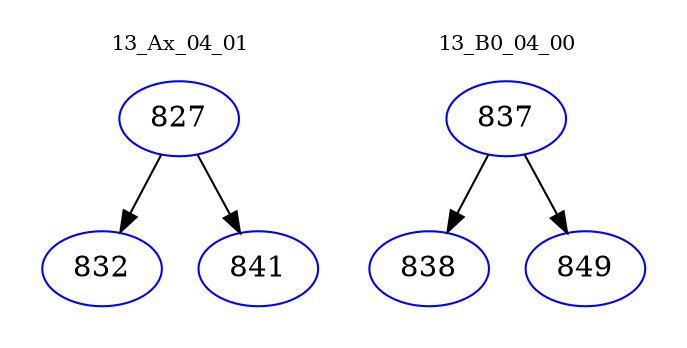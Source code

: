 digraph{
subgraph cluster_0 {
color = white
label = "13_Ax_04_01";
fontsize=10;
T0_827 [label="827", color="blue"]
T0_827 -> T0_832 [color="black"]
T0_832 [label="832", color="blue"]
T0_827 -> T0_841 [color="black"]
T0_841 [label="841", color="blue"]
}
subgraph cluster_1 {
color = white
label = "13_B0_04_00";
fontsize=10;
T1_837 [label="837", color="blue"]
T1_837 -> T1_838 [color="black"]
T1_838 [label="838", color="blue"]
T1_837 -> T1_849 [color="black"]
T1_849 [label="849", color="blue"]
}
}

